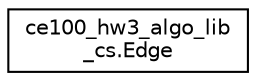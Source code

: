 digraph "Graphical Class Hierarchy"
{
 // INTERACTIVE_SVG=YES
 // LATEX_PDF_SIZE
  edge [fontname="Helvetica",fontsize="10",labelfontname="Helvetica",labelfontsize="10"];
  node [fontname="Helvetica",fontsize="10",shape=record];
  rankdir="LR";
  Node0 [label="ce100_hw3_algo_lib\l_cs.Edge",height=0.2,width=0.4,color="black", fillcolor="white", style="filled",URL="$d4/dca/a00048.html",tooltip="Using the Bellman-Ford algorithm to find the shortest paths from a source origin node to all other no..."];
}
